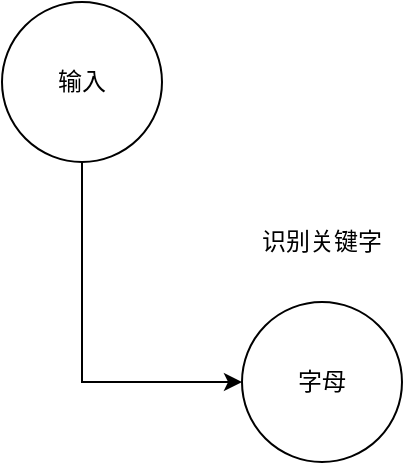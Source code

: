 <mxfile>
    <diagram id="82GOIyDZ1LLWmRKbHFUI" name="第 1 页">
        <mxGraphModel dx="566" dy="822" grid="1" gridSize="10" guides="1" tooltips="1" connect="1" arrows="1" fold="1" page="1" pageScale="1" pageWidth="100000" pageHeight="100000" math="0" shadow="0">
            <root>
                <mxCell id="0"/>
                <mxCell id="1" parent="0"/>
                <mxCell id="6" style="edgeStyle=orthogonalEdgeStyle;rounded=0;orthogonalLoop=1;jettySize=auto;html=1;entryX=0;entryY=0.5;entryDx=0;entryDy=0;" edge="1" parent="1" source="2" target="9">
                    <mxGeometry relative="1" as="geometry">
                        <mxPoint x="240" y="230" as="targetPoint"/>
                        <Array as="points">
                            <mxPoint x="160" y="270"/>
                        </Array>
                    </mxGeometry>
                </mxCell>
                <mxCell id="2" value="输入" style="ellipse;whiteSpace=wrap;html=1;aspect=fixed;" vertex="1" parent="1">
                    <mxGeometry x="120" y="80" width="80" height="80" as="geometry"/>
                </mxCell>
                <mxCell id="9" value="字母" style="ellipse;whiteSpace=wrap;html=1;aspect=fixed;" vertex="1" parent="1">
                    <mxGeometry x="240" y="230" width="80" height="80" as="geometry"/>
                </mxCell>
                <mxCell id="11" value="识别关键字" style="text;html=1;strokeColor=none;fillColor=none;align=center;verticalAlign=middle;whiteSpace=wrap;rounded=0;" vertex="1" parent="1">
                    <mxGeometry x="235" y="190" width="90" height="20" as="geometry"/>
                </mxCell>
            </root>
        </mxGraphModel>
    </diagram>
</mxfile>